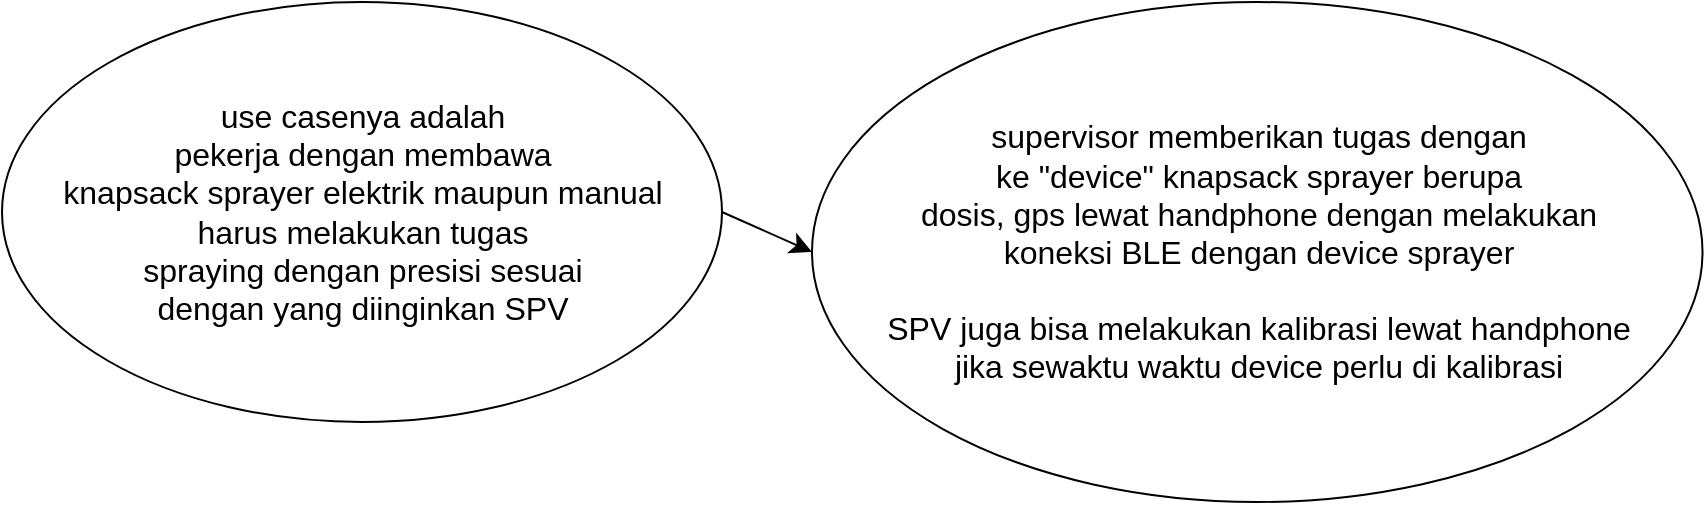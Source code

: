 <mxfile version="27.1.6">
  <diagram name="Page-1" id="iE8O9hOp8uzU677cVGmg">
    <mxGraphModel dx="1657" dy="808" grid="1" gridSize="10" guides="1" tooltips="1" connect="1" arrows="1" fold="1" page="1" pageScale="1" pageWidth="850" pageHeight="1100" math="0" shadow="0">
      <root>
        <mxCell id="0" />
        <mxCell id="1" parent="0" />
        <mxCell id="l50BHUluUDmjmSFON2cl-3" value="" style="group" vertex="1" connectable="0" parent="1">
          <mxGeometry width="360" height="210" as="geometry" />
        </mxCell>
        <mxCell id="l50BHUluUDmjmSFON2cl-2" value="" style="ellipse;whiteSpace=wrap;html=1;" vertex="1" parent="l50BHUluUDmjmSFON2cl-3">
          <mxGeometry width="360" height="210" as="geometry" />
        </mxCell>
        <mxCell id="IOj9NZB0XZkUf_U5QiZv-1" value="use casenya adalah&lt;div&gt;pekerja dengan membawa&lt;/div&gt;&lt;div&gt;&lt;span style=&quot;background-color: transparent;&quot;&gt;knapsack sprayer elektrik maupun manual&lt;/span&gt;&lt;/div&gt;&lt;div&gt;&lt;span style=&quot;background-color: transparent; color: light-dark(rgb(0, 0, 0), rgb(255, 255, 255));&quot;&gt;harus melakukan tugas&lt;/span&gt;&lt;/div&gt;&lt;div&gt;spraying dengan presisi sesuai&lt;/div&gt;&lt;div&gt;dengan yang diinginkan SPV&lt;/div&gt;" style="text;html=1;align=center;verticalAlign=middle;resizable=0;points=[];autosize=1;strokeColor=none;fillColor=none;fontSize=16;" parent="l50BHUluUDmjmSFON2cl-3" vertex="1">
          <mxGeometry x="20" y="40" width="320" height="130" as="geometry" />
        </mxCell>
        <mxCell id="l50BHUluUDmjmSFON2cl-9" value="" style="group" vertex="1" connectable="0" parent="1">
          <mxGeometry x="405" width="445.263" height="250" as="geometry" />
        </mxCell>
        <mxCell id="l50BHUluUDmjmSFON2cl-6" value="" style="ellipse;whiteSpace=wrap;html=1;container=0;" vertex="1" parent="l50BHUluUDmjmSFON2cl-9">
          <mxGeometry width="445.263" height="250" as="geometry" />
        </mxCell>
        <mxCell id="l50BHUluUDmjmSFON2cl-7" value="supervisor memberikan tugas dengan&lt;div&gt;ke &quot;device&quot;&amp;nbsp;&lt;span style=&quot;background-color: transparent; color: light-dark(rgb(0, 0, 0), rgb(255, 255, 255));&quot;&gt;knapsack sprayer berupa&lt;/span&gt;&lt;/div&gt;&lt;div&gt;&lt;span style=&quot;background-color: transparent; color: light-dark(rgb(0, 0, 0), rgb(255, 255, 255));&quot;&gt;dosis, gps lewat handphone dengan melakukan&lt;/span&gt;&lt;/div&gt;&lt;div&gt;&lt;span style=&quot;background-color: transparent; color: light-dark(rgb(0, 0, 0), rgb(255, 255, 255));&quot;&gt;koneksi BLE dengan device sprayer&lt;/span&gt;&lt;/div&gt;&lt;div&gt;&lt;br&gt;&lt;/div&gt;&lt;div&gt;SPV juga bisa melakukan kalibrasi lewat handphone&lt;/div&gt;&lt;div&gt;jika&amp;nbsp;&lt;span style=&quot;background-color: transparent; color: light-dark(rgb(0, 0, 0), rgb(255, 255, 255));&quot;&gt;sewaktu waktu device perlu di kalibrasi&lt;/span&gt;&lt;/div&gt;" style="text;html=1;align=center;verticalAlign=middle;resizable=0;points=[];autosize=1;strokeColor=none;fillColor=none;fontSize=16;" vertex="1" parent="l50BHUluUDmjmSFON2cl-9">
          <mxGeometry x="22.633" y="50.004" width="400" height="150" as="geometry" />
        </mxCell>
        <mxCell id="l50BHUluUDmjmSFON2cl-12" style="edgeStyle=none;curved=1;rounded=0;orthogonalLoop=1;jettySize=auto;html=1;exitX=1;exitY=0.5;exitDx=0;exitDy=0;entryX=0;entryY=0.5;entryDx=0;entryDy=0;fontSize=12;startSize=8;endSize=8;" edge="1" parent="1" source="l50BHUluUDmjmSFON2cl-2" target="l50BHUluUDmjmSFON2cl-6">
          <mxGeometry relative="1" as="geometry" />
        </mxCell>
      </root>
    </mxGraphModel>
  </diagram>
</mxfile>
